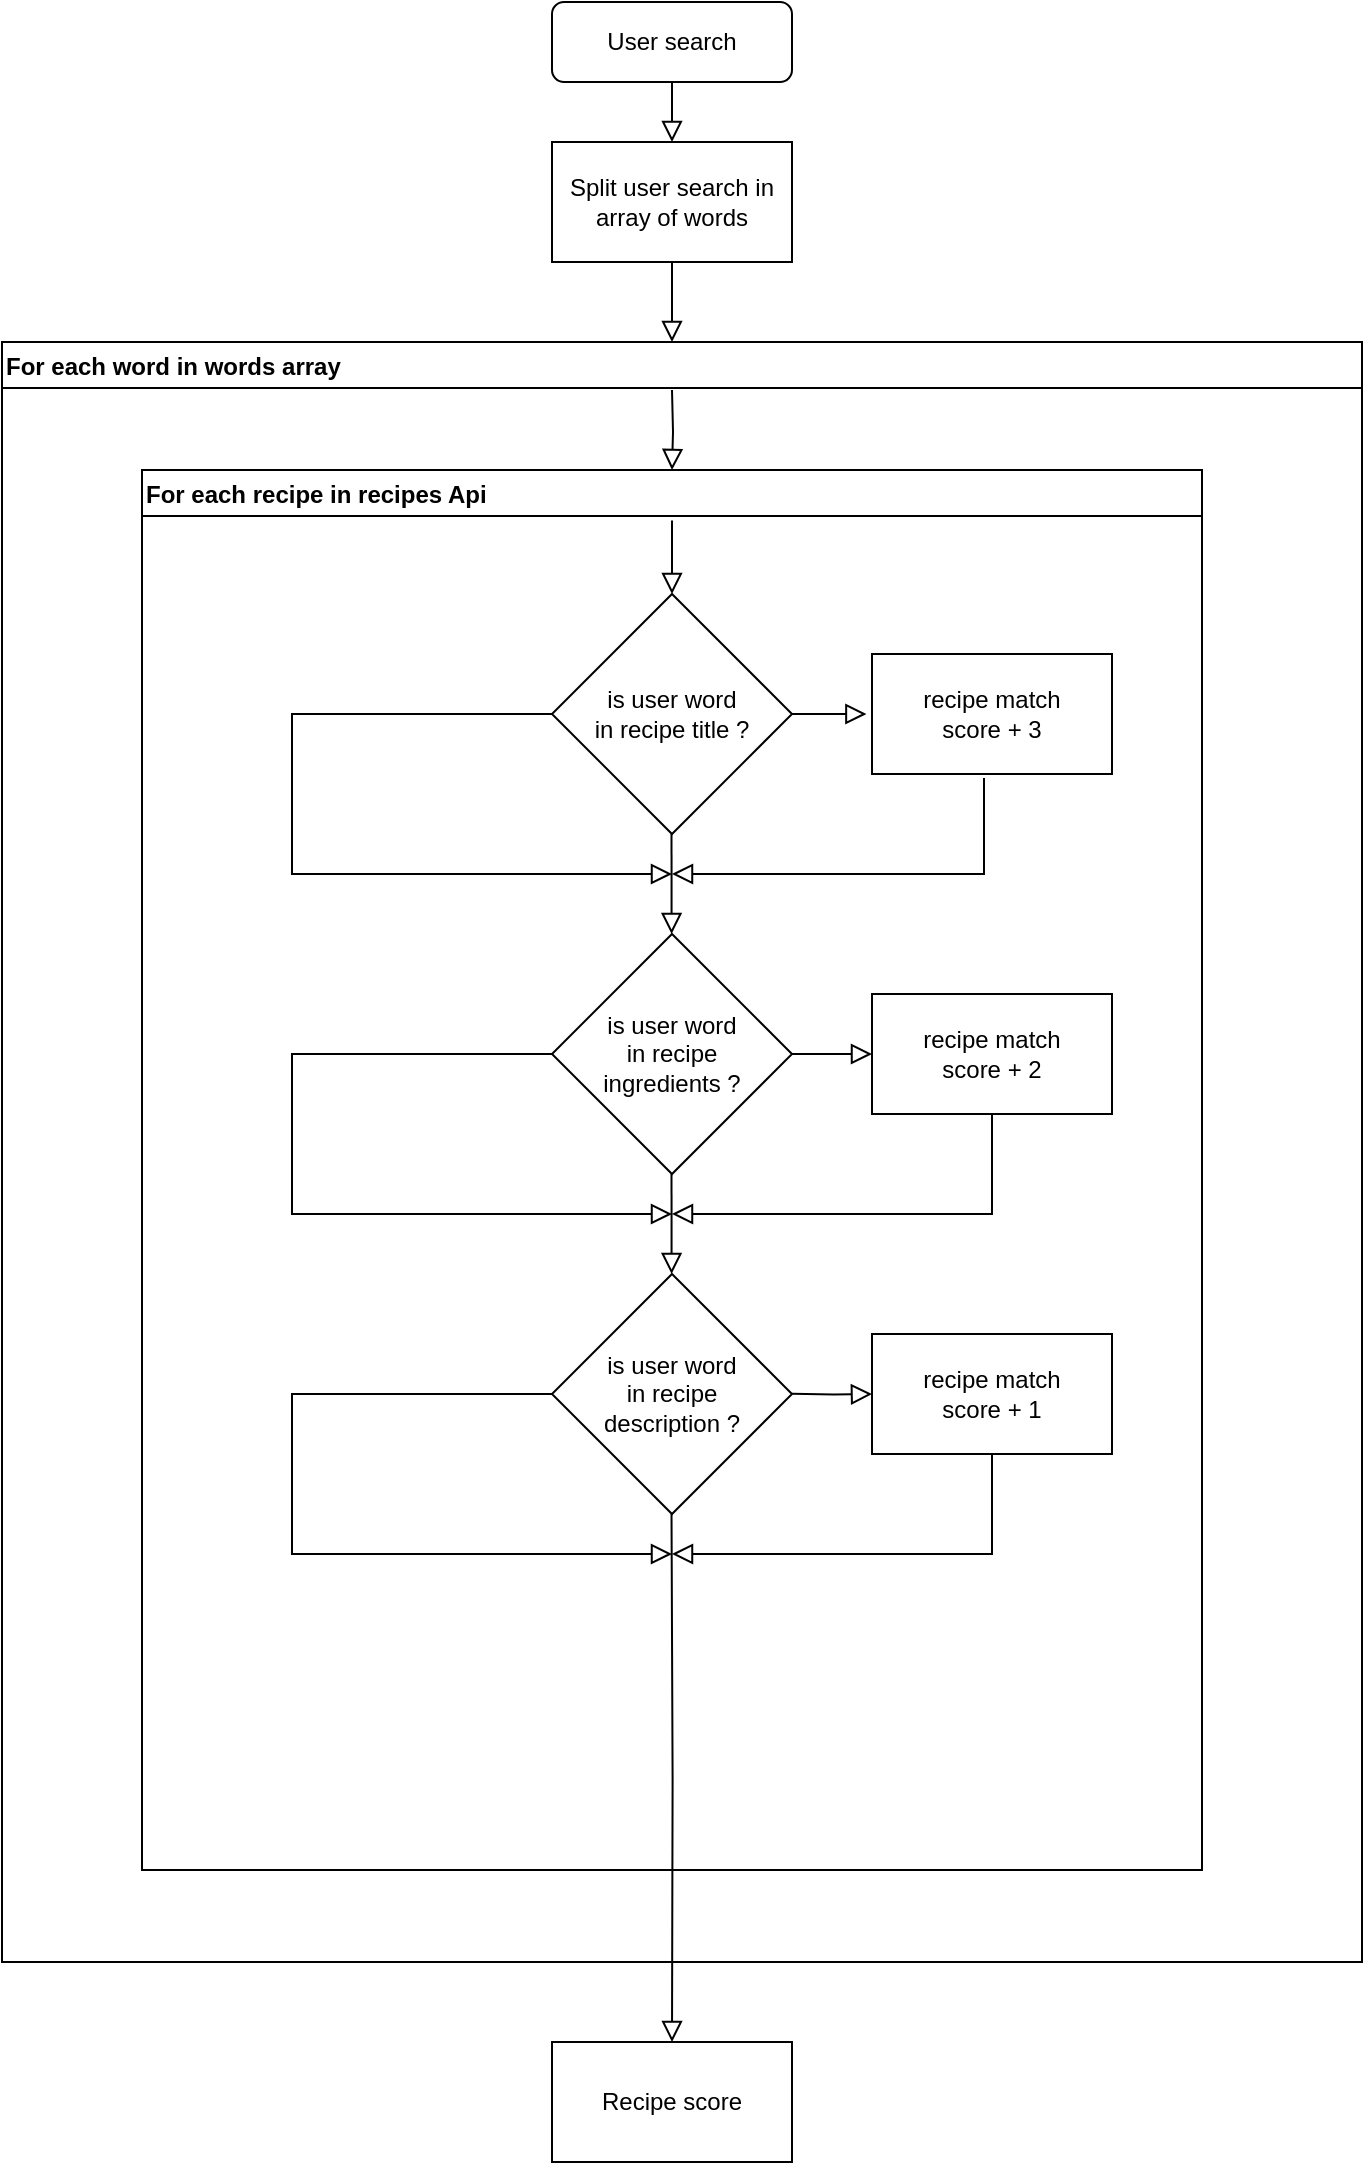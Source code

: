 <mxfile version="15.1.4" type="device"><diagram id="C5RBs43oDa-KdzZeNtuy" name="Page-1"><mxGraphModel dx="2187" dy="720" grid="1" gridSize="10" guides="1" tooltips="1" connect="1" arrows="1" fold="1" page="1" pageScale="1" pageWidth="827" pageHeight="1169" math="0" shadow="0"><root><mxCell id="WIyWlLk6GJQsqaUBKTNV-0"/><mxCell id="WIyWlLk6GJQsqaUBKTNV-1" parent="WIyWlLk6GJQsqaUBKTNV-0"/><mxCell id="WIyWlLk6GJQsqaUBKTNV-2" value="" style="rounded=0;html=1;jettySize=auto;orthogonalLoop=1;fontSize=11;endArrow=block;endFill=0;endSize=8;strokeWidth=1;shadow=0;labelBackgroundColor=none;edgeStyle=orthogonalEdgeStyle;entryX=0.5;entryY=0;entryDx=0;entryDy=0;" parent="WIyWlLk6GJQsqaUBKTNV-1" source="WIyWlLk6GJQsqaUBKTNV-3" target="oiuWuL0waFZZIQFkaJH1-0" edge="1"><mxGeometry relative="1" as="geometry"><mxPoint x="-425" y="130" as="targetPoint"/></mxGeometry></mxCell><mxCell id="WIyWlLk6GJQsqaUBKTNV-3" value="User search" style="rounded=1;whiteSpace=wrap;html=1;fontSize=12;glass=0;strokeWidth=1;shadow=0;" parent="WIyWlLk6GJQsqaUBKTNV-1" vertex="1"><mxGeometry x="-485" y="40" width="120" height="40" as="geometry"/></mxCell><mxCell id="oiuWuL0waFZZIQFkaJH1-0" value="Split user search in array of words" style="rounded=0;whiteSpace=wrap;html=1;" parent="WIyWlLk6GJQsqaUBKTNV-1" vertex="1"><mxGeometry x="-485" y="110" width="120" height="60" as="geometry"/></mxCell><mxCell id="oiuWuL0waFZZIQFkaJH1-10" value="" style="rounded=0;html=1;jettySize=auto;orthogonalLoop=1;fontSize=11;endArrow=block;endFill=0;endSize=8;strokeWidth=1;shadow=0;labelBackgroundColor=none;edgeStyle=orthogonalEdgeStyle;exitX=0.5;exitY=1;exitDx=0;exitDy=0;" parent="WIyWlLk6GJQsqaUBKTNV-1" source="oiuWuL0waFZZIQFkaJH1-0" edge="1"><mxGeometry relative="1" as="geometry"><mxPoint x="-425.14" y="190" as="sourcePoint"/><mxPoint x="-425" y="210" as="targetPoint"/><Array as="points"/></mxGeometry></mxCell><mxCell id="oiuWuL0waFZZIQFkaJH1-48" value="For each word in words array" style="swimlane;align=left;" parent="WIyWlLk6GJQsqaUBKTNV-1" vertex="1"><mxGeometry x="-760" y="210" width="680" height="810" as="geometry"/></mxCell><mxCell id="oiuWuL0waFZZIQFkaJH1-32" value="For each recipe in recipes Api" style="swimlane;align=left;" parent="oiuWuL0waFZZIQFkaJH1-48" vertex="1"><mxGeometry x="70" y="64" width="530" height="700" as="geometry"><mxRectangle x="-10" y="460" width="140" height="23" as="alternateBounds"/></mxGeometry></mxCell><mxCell id="oiuWuL0waFZZIQFkaJH1-3" value="&lt;div&gt;is user word&lt;/div&gt;&lt;div&gt; in recipe title ?&lt;/div&gt;" style="rhombus;whiteSpace=wrap;html=1;" parent="oiuWuL0waFZZIQFkaJH1-32" vertex="1"><mxGeometry x="205" y="62" width="120" height="120" as="geometry"/></mxCell><mxCell id="oiuWuL0waFZZIQFkaJH1-37" value="" style="rounded=0;html=1;jettySize=auto;orthogonalLoop=1;fontSize=11;endArrow=block;endFill=0;endSize=8;strokeWidth=1;shadow=0;labelBackgroundColor=none;edgeStyle=orthogonalEdgeStyle;entryX=0.5;entryY=0;entryDx=0;entryDy=0;exitX=0.5;exitY=0.036;exitDx=0;exitDy=0;exitPerimeter=0;" parent="oiuWuL0waFZZIQFkaJH1-32" source="oiuWuL0waFZZIQFkaJH1-32" target="oiuWuL0waFZZIQFkaJH1-3" edge="1"><mxGeometry relative="1" as="geometry"><mxPoint x="265" y="30" as="sourcePoint"/><mxPoint x="264.85" y="70" as="targetPoint"/><Array as="points"/></mxGeometry></mxCell><mxCell id="oiuWuL0waFZZIQFkaJH1-5" value="&lt;div&gt;recipe match&lt;/div&gt;&lt;div&gt; score + 3&lt;/div&gt;" style="rounded=0;whiteSpace=wrap;html=1;" parent="oiuWuL0waFZZIQFkaJH1-32" vertex="1"><mxGeometry x="365" y="92" width="120" height="60" as="geometry"/></mxCell><mxCell id="oiuWuL0waFZZIQFkaJH1-15" value="" style="rounded=0;html=1;jettySize=auto;orthogonalLoop=1;fontSize=11;endArrow=block;endFill=0;endSize=8;strokeWidth=1;shadow=0;labelBackgroundColor=none;edgeStyle=orthogonalEdgeStyle;entryX=-0.023;entryY=0.497;entryDx=0;entryDy=0;entryPerimeter=0;exitX=1;exitY=0.5;exitDx=0;exitDy=0;" parent="oiuWuL0waFZZIQFkaJH1-32" source="oiuWuL0waFZZIQFkaJH1-3" target="oiuWuL0waFZZIQFkaJH1-5" edge="1"><mxGeometry relative="1" as="geometry"><mxPoint x="365" y="62" as="sourcePoint"/><mxPoint x="365" y="112.0" as="targetPoint"/><Array as="points"/></mxGeometry></mxCell><mxCell id="oiuWuL0waFZZIQFkaJH1-7" value="&lt;div&gt;recipe match&lt;/div&gt;&lt;div&gt; score + 2&lt;/div&gt;" style="rounded=0;whiteSpace=wrap;html=1;" parent="oiuWuL0waFZZIQFkaJH1-32" vertex="1"><mxGeometry x="365" y="262" width="120" height="60" as="geometry"/></mxCell><mxCell id="oiuWuL0waFZZIQFkaJH1-9" value="&lt;div&gt;recipe match&lt;/div&gt;&lt;div&gt; score + 1&lt;/div&gt;" style="rounded=0;whiteSpace=wrap;html=1;" parent="oiuWuL0waFZZIQFkaJH1-32" vertex="1"><mxGeometry x="365" y="432" width="120" height="60" as="geometry"/></mxCell><mxCell id="oiuWuL0waFZZIQFkaJH1-6" value="&lt;div&gt;is user word&lt;/div&gt;&lt;div&gt; in recipe &lt;br&gt;&lt;/div&gt;&lt;div&gt;ingredients ?&lt;/div&gt;" style="rhombus;whiteSpace=wrap;html=1;" parent="oiuWuL0waFZZIQFkaJH1-48" vertex="1"><mxGeometry x="275" y="296" width="120" height="120" as="geometry"/></mxCell><mxCell id="oiuWuL0waFZZIQFkaJH1-8" value="&lt;div&gt;is user word&lt;/div&gt;&lt;div&gt; in recipe &lt;br&gt;&lt;/div&gt;&lt;div&gt;description ?&lt;/div&gt;" style="rhombus;whiteSpace=wrap;html=1;" parent="oiuWuL0waFZZIQFkaJH1-48" vertex="1"><mxGeometry x="275" y="466" width="120" height="120" as="geometry"/></mxCell><mxCell id="oiuWuL0waFZZIQFkaJH1-11" value="" style="rounded=0;html=1;jettySize=auto;orthogonalLoop=1;fontSize=11;endArrow=block;endFill=0;endSize=8;strokeWidth=1;shadow=0;labelBackgroundColor=none;edgeStyle=orthogonalEdgeStyle;entryX=0.5;entryY=0;entryDx=0;entryDy=0;exitX=0.5;exitY=1;exitDx=0;exitDy=0;" parent="oiuWuL0waFZZIQFkaJH1-48" target="oiuWuL0waFZZIQFkaJH1-32" edge="1"><mxGeometry relative="1" as="geometry"><mxPoint x="335" y="24" as="sourcePoint"/><mxPoint x="335" y="124" as="targetPoint"/><Array as="points"/></mxGeometry></mxCell><mxCell id="oiuWuL0waFZZIQFkaJH1-13" value="" style="rounded=0;html=1;jettySize=auto;orthogonalLoop=1;fontSize=11;endArrow=block;endFill=0;endSize=8;strokeWidth=1;shadow=0;labelBackgroundColor=none;edgeStyle=orthogonalEdgeStyle;entryX=0.5;entryY=0;entryDx=0;entryDy=0;" parent="oiuWuL0waFZZIQFkaJH1-48" target="oiuWuL0waFZZIQFkaJH1-6" edge="1"><mxGeometry relative="1" as="geometry"><mxPoint x="334.76" y="246" as="sourcePoint"/><mxPoint x="334.76" y="296.0" as="targetPoint"/><Array as="points"><mxPoint x="335" y="296"/></Array></mxGeometry></mxCell><mxCell id="oiuWuL0waFZZIQFkaJH1-14" value="" style="rounded=0;html=1;jettySize=auto;orthogonalLoop=1;fontSize=11;endArrow=block;endFill=0;endSize=8;strokeWidth=1;shadow=0;labelBackgroundColor=none;edgeStyle=orthogonalEdgeStyle;entryX=0.5;entryY=0;entryDx=0;entryDy=0;" parent="oiuWuL0waFZZIQFkaJH1-48" target="oiuWuL0waFZZIQFkaJH1-8" edge="1"><mxGeometry relative="1" as="geometry"><mxPoint x="334.76" y="416" as="sourcePoint"/><mxPoint x="335" y="466" as="targetPoint"/><Array as="points"><mxPoint x="335" y="466"/></Array></mxGeometry></mxCell><mxCell id="oiuWuL0waFZZIQFkaJH1-18" value="" style="rounded=0;html=1;jettySize=auto;orthogonalLoop=1;fontSize=11;endArrow=block;endFill=0;endSize=8;strokeWidth=1;shadow=0;labelBackgroundColor=none;edgeStyle=orthogonalEdgeStyle;entryX=0;entryY=0.5;entryDx=0;entryDy=0;exitX=1;exitY=0.5;exitDx=0;exitDy=0;" parent="oiuWuL0waFZZIQFkaJH1-48" source="oiuWuL0waFZZIQFkaJH1-6" target="oiuWuL0waFZZIQFkaJH1-7" edge="1"><mxGeometry relative="1" as="geometry"><mxPoint x="405" y="196" as="sourcePoint"/><mxPoint x="482.24" y="195.82" as="targetPoint"/><Array as="points"/></mxGeometry></mxCell><mxCell id="oiuWuL0waFZZIQFkaJH1-19" value="" style="rounded=0;html=1;jettySize=auto;orthogonalLoop=1;fontSize=11;endArrow=block;endFill=0;endSize=8;strokeWidth=1;shadow=0;labelBackgroundColor=none;edgeStyle=orthogonalEdgeStyle;entryX=0;entryY=0.5;entryDx=0;entryDy=0;exitX=1;exitY=0.5;exitDx=0;exitDy=0;" parent="oiuWuL0waFZZIQFkaJH1-48" target="oiuWuL0waFZZIQFkaJH1-9" edge="1"><mxGeometry relative="1" as="geometry"><mxPoint x="395" y="525.83" as="sourcePoint"/><mxPoint x="475" y="525.83" as="targetPoint"/><Array as="points"/></mxGeometry></mxCell><mxCell id="oiuWuL0waFZZIQFkaJH1-20" value="" style="rounded=0;html=1;jettySize=auto;orthogonalLoop=1;fontSize=11;endArrow=block;endFill=0;endSize=8;strokeWidth=1;shadow=0;labelBackgroundColor=none;edgeStyle=orthogonalEdgeStyle;" parent="oiuWuL0waFZZIQFkaJH1-48" edge="1"><mxGeometry relative="1" as="geometry"><mxPoint x="491" y="218" as="sourcePoint"/><mxPoint x="335" y="266" as="targetPoint"/><Array as="points"><mxPoint x="491" y="266"/></Array></mxGeometry></mxCell><mxCell id="oiuWuL0waFZZIQFkaJH1-22" value="" style="rounded=0;html=1;jettySize=auto;orthogonalLoop=1;fontSize=11;endArrow=block;endFill=0;endSize=8;strokeWidth=1;shadow=0;labelBackgroundColor=none;edgeStyle=orthogonalEdgeStyle;entryX=0.5;entryY=0;entryDx=0;entryDy=0;" parent="oiuWuL0waFZZIQFkaJH1-48" edge="1" target="oiuWuL0waFZZIQFkaJH1-29"><mxGeometry relative="1" as="geometry"><mxPoint x="334.76" y="586" as="sourcePoint"/><mxPoint x="335" y="656" as="targetPoint"/><Array as="points"/></mxGeometry></mxCell><mxCell id="oiuWuL0waFZZIQFkaJH1-24" value="" style="rounded=0;html=1;jettySize=auto;orthogonalLoop=1;fontSize=11;endArrow=block;endFill=0;endSize=8;strokeWidth=1;shadow=0;labelBackgroundColor=none;edgeStyle=orthogonalEdgeStyle;exitX=0;exitY=0.5;exitDx=0;exitDy=0;" parent="oiuWuL0waFZZIQFkaJH1-48" source="oiuWuL0waFZZIQFkaJH1-3" edge="1"><mxGeometry relative="1" as="geometry"><mxPoint x="405" y="196" as="sourcePoint"/><mxPoint x="335" y="266" as="targetPoint"/><Array as="points"><mxPoint x="145" y="186"/><mxPoint x="145" y="266"/></Array></mxGeometry></mxCell><mxCell id="oiuWuL0waFZZIQFkaJH1-25" value="" style="rounded=0;html=1;jettySize=auto;orthogonalLoop=1;fontSize=11;endArrow=block;endFill=0;endSize=8;strokeWidth=1;shadow=0;labelBackgroundColor=none;edgeStyle=orthogonalEdgeStyle;exitX=0;exitY=0.5;exitDx=0;exitDy=0;" parent="oiuWuL0waFZZIQFkaJH1-48" edge="1"><mxGeometry relative="1" as="geometry"><mxPoint x="275" y="356" as="sourcePoint"/><mxPoint x="335" y="436" as="targetPoint"/><Array as="points"><mxPoint x="145" y="356"/><mxPoint x="145" y="436"/></Array></mxGeometry></mxCell><mxCell id="oiuWuL0waFZZIQFkaJH1-26" value="" style="rounded=0;html=1;jettySize=auto;orthogonalLoop=1;fontSize=11;endArrow=block;endFill=0;endSize=8;strokeWidth=1;shadow=0;labelBackgroundColor=none;edgeStyle=orthogonalEdgeStyle;exitX=0.5;exitY=1;exitDx=0;exitDy=0;" parent="oiuWuL0waFZZIQFkaJH1-48" source="oiuWuL0waFZZIQFkaJH1-7" edge="1"><mxGeometry relative="1" as="geometry"><mxPoint x="515" y="396" as="sourcePoint"/><mxPoint x="335" y="436" as="targetPoint"/><Array as="points"><mxPoint x="495" y="436"/></Array></mxGeometry></mxCell><mxCell id="oiuWuL0waFZZIQFkaJH1-27" value="" style="rounded=0;html=1;jettySize=auto;orthogonalLoop=1;fontSize=11;endArrow=block;endFill=0;endSize=8;strokeWidth=1;shadow=0;labelBackgroundColor=none;edgeStyle=orthogonalEdgeStyle;exitX=0;exitY=0.5;exitDx=0;exitDy=0;" parent="oiuWuL0waFZZIQFkaJH1-48" edge="1"><mxGeometry relative="1" as="geometry"><mxPoint x="275" y="526" as="sourcePoint"/><mxPoint x="335" y="606" as="targetPoint"/><Array as="points"><mxPoint x="145" y="526"/><mxPoint x="145" y="606"/></Array></mxGeometry></mxCell><mxCell id="oiuWuL0waFZZIQFkaJH1-28" value="" style="rounded=0;html=1;jettySize=auto;orthogonalLoop=1;fontSize=11;endArrow=block;endFill=0;endSize=8;strokeWidth=1;shadow=0;labelBackgroundColor=none;edgeStyle=orthogonalEdgeStyle;exitX=0.5;exitY=1;exitDx=0;exitDy=0;" parent="oiuWuL0waFZZIQFkaJH1-48" source="oiuWuL0waFZZIQFkaJH1-9" edge="1"><mxGeometry relative="1" as="geometry"><mxPoint x="405" y="535.83" as="sourcePoint"/><mxPoint x="335" y="606" as="targetPoint"/><Array as="points"><mxPoint x="495" y="606"/></Array></mxGeometry></mxCell><mxCell id="oiuWuL0waFZZIQFkaJH1-29" value="Recipe score" style="rounded=0;whiteSpace=wrap;html=1;" parent="WIyWlLk6GJQsqaUBKTNV-1" vertex="1"><mxGeometry x="-485" y="1060" width="120" height="60" as="geometry"/></mxCell></root></mxGraphModel></diagram></mxfile>